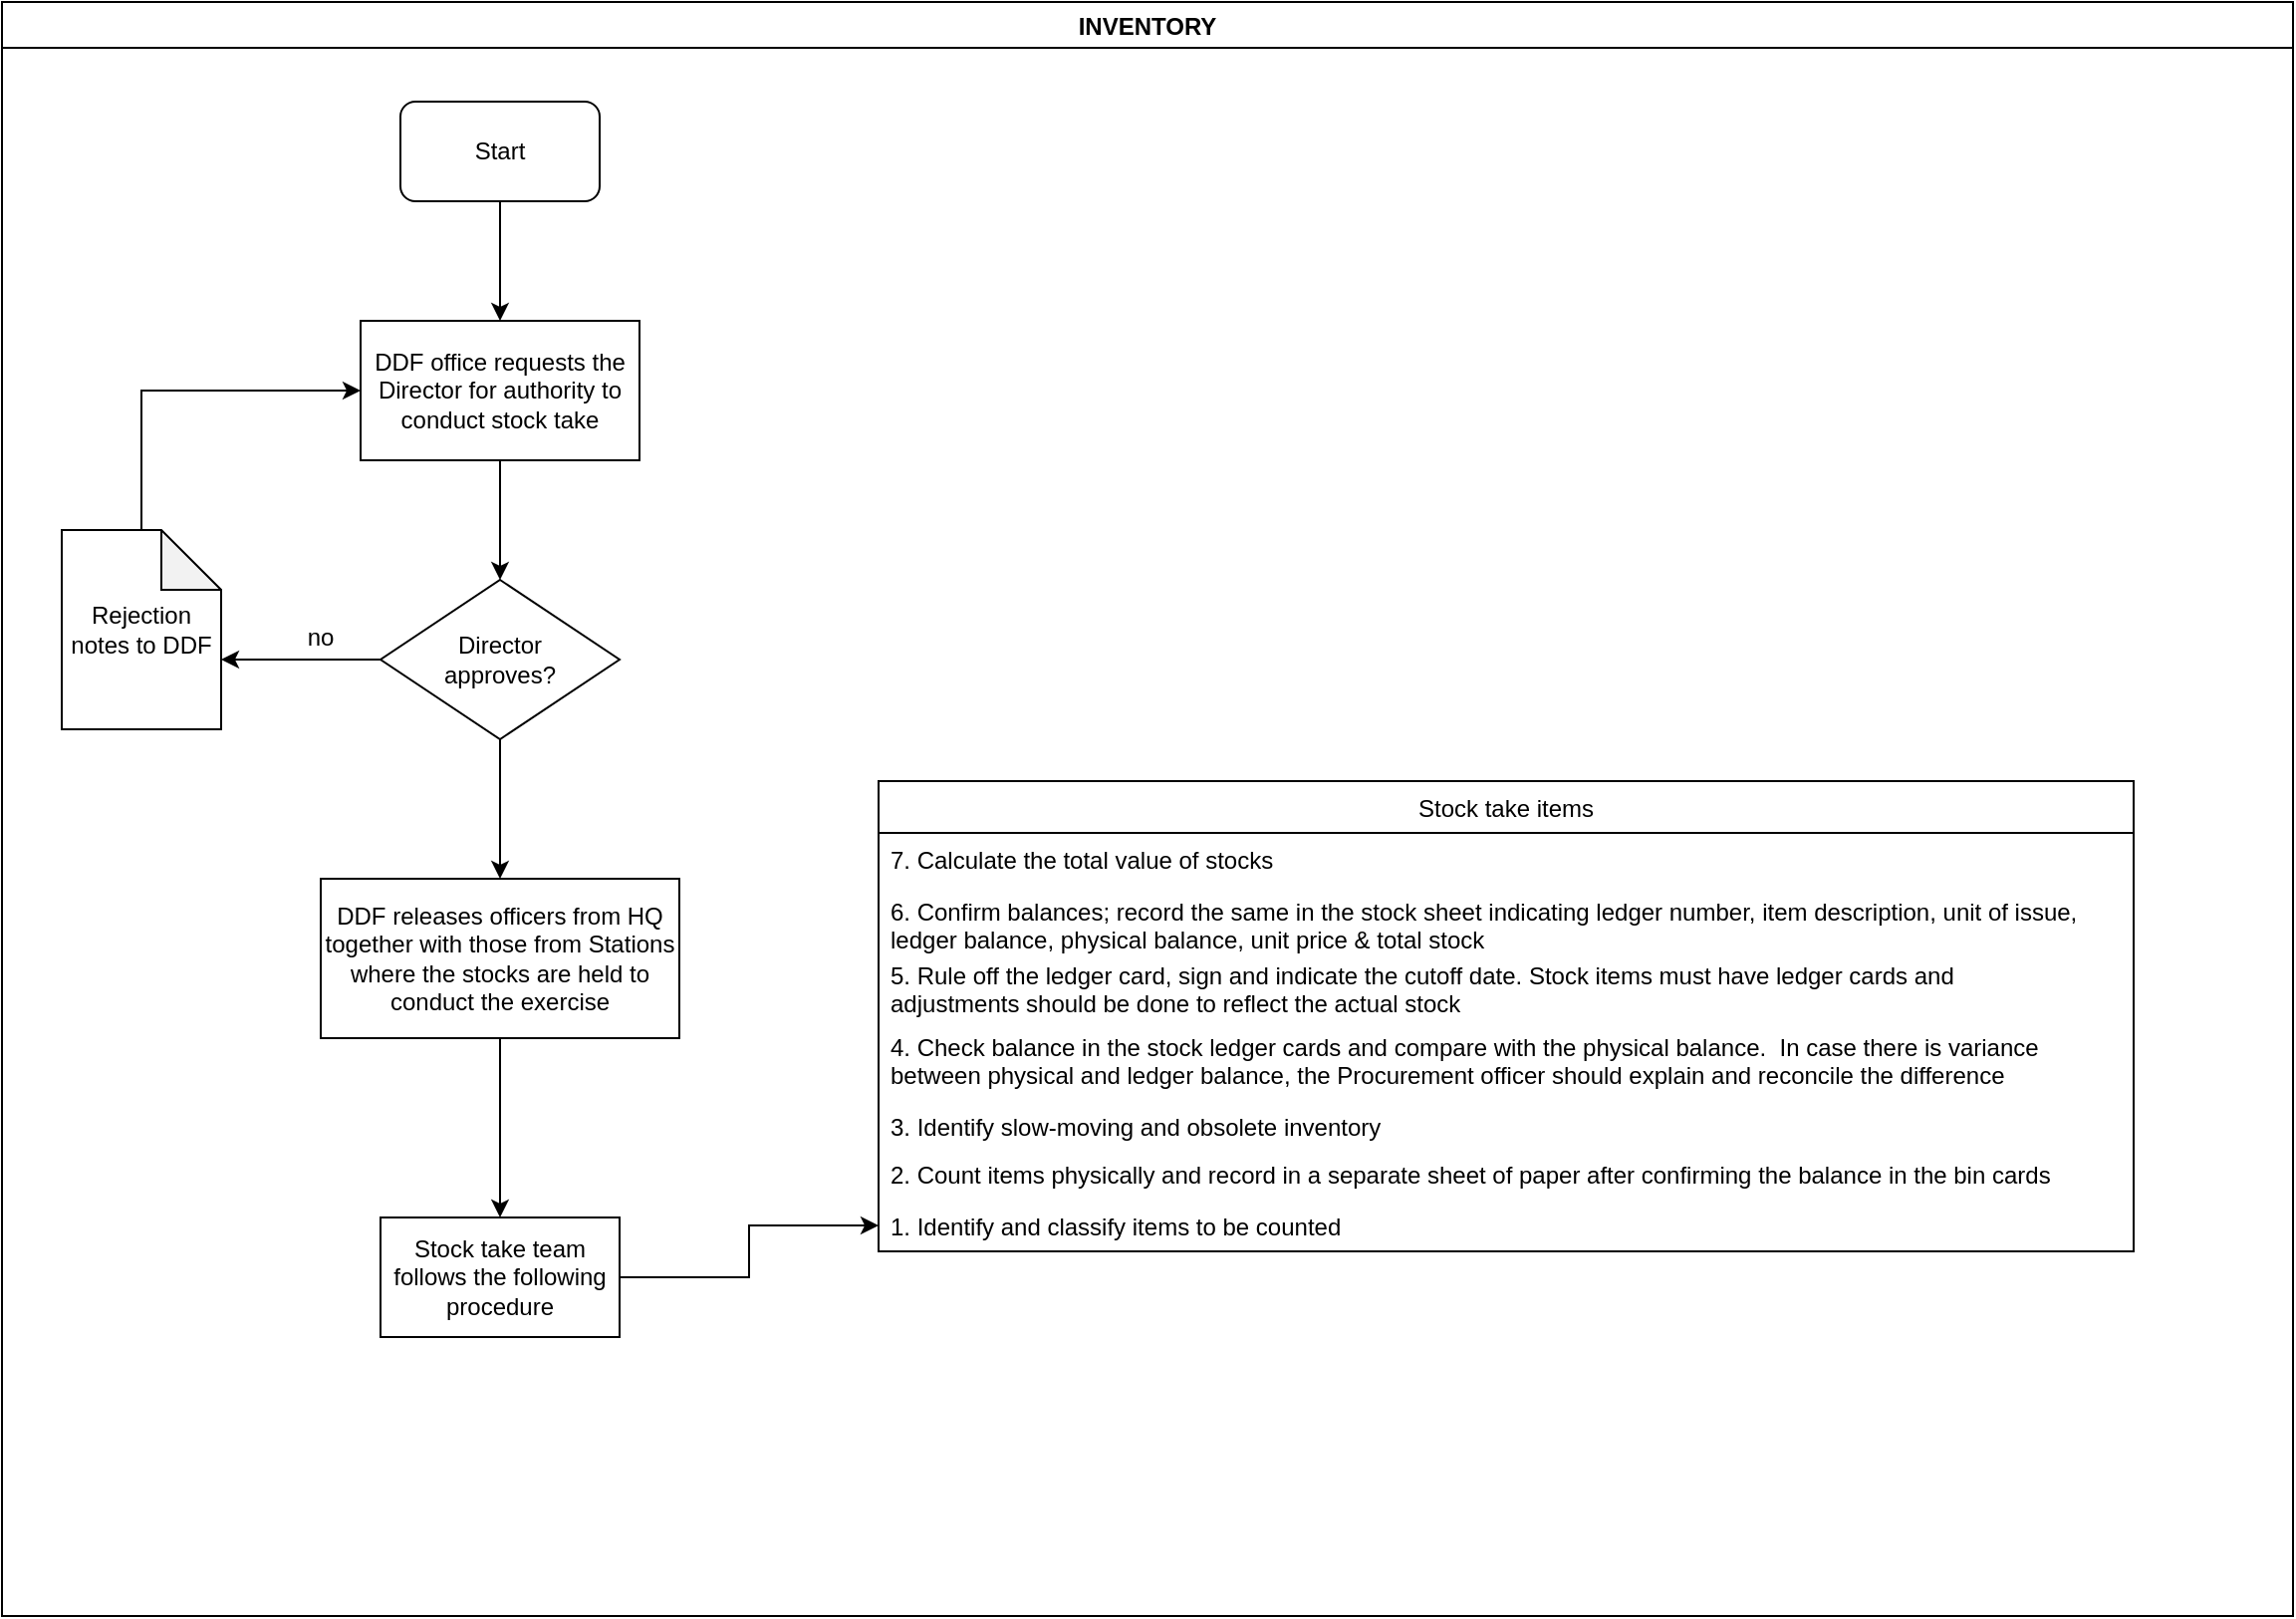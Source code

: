 <mxfile version="13.10.9" type="github">
  <diagram id="rXfBTucpx7ZRULlcOLo7" name="Page-1">
    <mxGraphModel dx="1038" dy="547" grid="1" gridSize="10" guides="1" tooltips="1" connect="1" arrows="1" fold="1" page="1" pageScale="1" pageWidth="1169" pageHeight="827" math="0" shadow="0">
      <root>
        <mxCell id="0" />
        <mxCell id="1" parent="0" />
        <mxCell id="aOSckwdE7s4XpZRk2Xrh-4" value="INVENTORY" style="swimlane;" vertex="1" parent="1">
          <mxGeometry x="10" y="10" width="1150" height="810" as="geometry" />
        </mxCell>
        <mxCell id="aOSckwdE7s4XpZRk2Xrh-5" value="Start" style="rounded=1;whiteSpace=wrap;html=1;" vertex="1" parent="aOSckwdE7s4XpZRk2Xrh-4">
          <mxGeometry x="200" y="50" width="100" height="50" as="geometry" />
        </mxCell>
        <mxCell id="aOSckwdE7s4XpZRk2Xrh-8" value="DDF office requests the Director for authority to conduct stock take" style="rounded=0;whiteSpace=wrap;html=1;" vertex="1" parent="aOSckwdE7s4XpZRk2Xrh-4">
          <mxGeometry x="180" y="160" width="140" height="70" as="geometry" />
        </mxCell>
        <mxCell id="aOSckwdE7s4XpZRk2Xrh-7" value="" style="edgeStyle=orthogonalEdgeStyle;rounded=0;orthogonalLoop=1;jettySize=auto;html=1;entryX=0.5;entryY=0;entryDx=0;entryDy=0;" edge="1" parent="aOSckwdE7s4XpZRk2Xrh-4" source="aOSckwdE7s4XpZRk2Xrh-5" target="aOSckwdE7s4XpZRk2Xrh-8">
          <mxGeometry relative="1" as="geometry">
            <mxPoint x="250" y="165" as="targetPoint" />
          </mxGeometry>
        </mxCell>
        <mxCell id="aOSckwdE7s4XpZRk2Xrh-11" value="&lt;div&gt;Director&lt;/div&gt;&lt;div&gt;approves?&lt;/div&gt;" style="rhombus;whiteSpace=wrap;html=1;" vertex="1" parent="aOSckwdE7s4XpZRk2Xrh-4">
          <mxGeometry x="190" y="290" width="120" height="80" as="geometry" />
        </mxCell>
        <mxCell id="aOSckwdE7s4XpZRk2Xrh-10" value="" style="edgeStyle=orthogonalEdgeStyle;rounded=0;orthogonalLoop=1;jettySize=auto;html=1;entryX=0.5;entryY=0;entryDx=0;entryDy=0;" edge="1" parent="aOSckwdE7s4XpZRk2Xrh-4" source="aOSckwdE7s4XpZRk2Xrh-8" target="aOSckwdE7s4XpZRk2Xrh-11">
          <mxGeometry relative="1" as="geometry">
            <mxPoint x="250" y="315" as="targetPoint" />
          </mxGeometry>
        </mxCell>
        <mxCell id="aOSckwdE7s4XpZRk2Xrh-12" value="Rejection notes to DDF" style="shape=note;whiteSpace=wrap;html=1;backgroundOutline=1;darkOpacity=0.05;" vertex="1" parent="aOSckwdE7s4XpZRk2Xrh-4">
          <mxGeometry x="30" y="265" width="80" height="100" as="geometry" />
        </mxCell>
        <mxCell id="aOSckwdE7s4XpZRk2Xrh-14" value="" style="edgeStyle=orthogonalEdgeStyle;rounded=0;orthogonalLoop=1;jettySize=auto;html=1;entryX=0;entryY=0;entryDx=80;entryDy=65;entryPerimeter=0;" edge="1" parent="aOSckwdE7s4XpZRk2Xrh-4" source="aOSckwdE7s4XpZRk2Xrh-11" target="aOSckwdE7s4XpZRk2Xrh-12">
          <mxGeometry relative="1" as="geometry">
            <mxPoint x="110" y="330" as="targetPoint" />
          </mxGeometry>
        </mxCell>
        <mxCell id="aOSckwdE7s4XpZRk2Xrh-16" value="" style="edgeStyle=orthogonalEdgeStyle;rounded=0;orthogonalLoop=1;jettySize=auto;html=1;entryX=0;entryY=0.5;entryDx=0;entryDy=0;" edge="1" parent="aOSckwdE7s4XpZRk2Xrh-4" source="aOSckwdE7s4XpZRk2Xrh-12" target="aOSckwdE7s4XpZRk2Xrh-8">
          <mxGeometry relative="1" as="geometry">
            <mxPoint x="70" y="175" as="targetPoint" />
            <Array as="points">
              <mxPoint x="70" y="195" />
            </Array>
          </mxGeometry>
        </mxCell>
        <mxCell id="aOSckwdE7s4XpZRk2Xrh-17" value="no" style="text;html=1;strokeColor=none;fillColor=none;align=center;verticalAlign=middle;whiteSpace=wrap;rounded=0;" vertex="1" parent="aOSckwdE7s4XpZRk2Xrh-4">
          <mxGeometry x="140" y="309" width="40" height="20" as="geometry" />
        </mxCell>
        <mxCell id="aOSckwdE7s4XpZRk2Xrh-24" value="Stock take items" style="swimlane;fontStyle=0;childLayout=stackLayout;horizontal=1;startSize=26;fillColor=none;horizontalStack=0;resizeParent=1;resizeParentMax=0;resizeLast=0;collapsible=1;marginBottom=0;" vertex="1" parent="aOSckwdE7s4XpZRk2Xrh-4">
          <mxGeometry x="440" y="391" width="630" height="236" as="geometry" />
        </mxCell>
        <mxCell id="aOSckwdE7s4XpZRk2Xrh-26" value="7. Calculate the total value of stocks" style="text;strokeColor=none;fillColor=none;align=left;verticalAlign=top;spacingLeft=4;spacingRight=4;overflow=hidden;rotatable=0;points=[[0,0.5],[1,0.5]];portConstraint=eastwest;" vertex="1" parent="aOSckwdE7s4XpZRk2Xrh-24">
          <mxGeometry y="26" width="630" height="26" as="geometry" />
        </mxCell>
        <mxCell id="aOSckwdE7s4XpZRk2Xrh-27" value="6. Confirm balances; record the same in the stock sheet indicating ledger number, item description, unit of issue, &#xa;ledger balance, physical balance, unit price &amp; total stock" style="text;strokeColor=none;fillColor=none;align=left;verticalAlign=top;spacingLeft=4;spacingRight=4;overflow=hidden;rotatable=0;points=[[0,0.5],[1,0.5]];portConstraint=eastwest;" vertex="1" parent="aOSckwdE7s4XpZRk2Xrh-24">
          <mxGeometry y="52" width="630" height="32" as="geometry" />
        </mxCell>
        <mxCell id="aOSckwdE7s4XpZRk2Xrh-28" value="5. Rule off the ledger card, sign and indicate the cutoff date. Stock items must have ledger cards and &#xa;adjustments should be done to reflect the actual stock" style="text;strokeColor=none;fillColor=none;align=left;verticalAlign=top;spacingLeft=4;spacingRight=4;overflow=hidden;rotatable=0;points=[[0,0.5],[1,0.5]];portConstraint=eastwest;" vertex="1" parent="aOSckwdE7s4XpZRk2Xrh-24">
          <mxGeometry y="84" width="630" height="36" as="geometry" />
        </mxCell>
        <mxCell id="aOSckwdE7s4XpZRk2Xrh-29" value="4. Check balance in the stock ledger cards and compare with the physical balance.  In case there is variance &#xa;between physical and ledger balance, the Procurement officer should explain and reconcile the difference" style="text;strokeColor=none;fillColor=none;align=left;verticalAlign=top;spacingLeft=4;spacingRight=4;overflow=hidden;rotatable=0;points=[[0,0.5],[1,0.5]];portConstraint=eastwest;" vertex="1" parent="aOSckwdE7s4XpZRk2Xrh-24">
          <mxGeometry y="120" width="630" height="40" as="geometry" />
        </mxCell>
        <mxCell id="aOSckwdE7s4XpZRk2Xrh-30" value="3. Identify slow-moving and obsolete inventory" style="text;strokeColor=none;fillColor=none;align=left;verticalAlign=top;spacingLeft=4;spacingRight=4;overflow=hidden;rotatable=0;points=[[0,0.5],[1,0.5]];portConstraint=eastwest;" vertex="1" parent="aOSckwdE7s4XpZRk2Xrh-24">
          <mxGeometry y="160" width="630" height="24" as="geometry" />
        </mxCell>
        <mxCell id="aOSckwdE7s4XpZRk2Xrh-31" value="2. Count items physically and record in a separate sheet of paper after confirming the balance in the bin cards" style="text;strokeColor=none;fillColor=none;align=left;verticalAlign=top;spacingLeft=4;spacingRight=4;overflow=hidden;rotatable=0;points=[[0,0.5],[1,0.5]];portConstraint=eastwest;" vertex="1" parent="aOSckwdE7s4XpZRk2Xrh-24">
          <mxGeometry y="184" width="630" height="26" as="geometry" />
        </mxCell>
        <mxCell id="aOSckwdE7s4XpZRk2Xrh-32" value="1. Identify and classify items to be counted" style="text;strokeColor=none;fillColor=none;align=left;verticalAlign=top;spacingLeft=4;spacingRight=4;overflow=hidden;rotatable=0;points=[[0,0.5],[1,0.5]];portConstraint=eastwest;" vertex="1" parent="aOSckwdE7s4XpZRk2Xrh-24">
          <mxGeometry y="210" width="630" height="26" as="geometry" />
        </mxCell>
        <mxCell id="aOSckwdE7s4XpZRk2Xrh-23" value="" style="edgeStyle=orthogonalEdgeStyle;rounded=0;orthogonalLoop=1;jettySize=auto;html=1;" edge="1" parent="1" source="aOSckwdE7s4XpZRk2Xrh-20" target="aOSckwdE7s4XpZRk2Xrh-22">
          <mxGeometry relative="1" as="geometry" />
        </mxCell>
        <mxCell id="aOSckwdE7s4XpZRk2Xrh-20" value="DDF releases officers from HQ together with those from Stations where the stocks are held to conduct the exercise" style="whiteSpace=wrap;html=1;" vertex="1" parent="1">
          <mxGeometry x="170" y="450" width="180" height="80" as="geometry" />
        </mxCell>
        <mxCell id="aOSckwdE7s4XpZRk2Xrh-21" value="" style="edgeStyle=orthogonalEdgeStyle;rounded=0;orthogonalLoop=1;jettySize=auto;html=1;" edge="1" parent="1" source="aOSckwdE7s4XpZRk2Xrh-11" target="aOSckwdE7s4XpZRk2Xrh-20">
          <mxGeometry relative="1" as="geometry" />
        </mxCell>
        <mxCell id="aOSckwdE7s4XpZRk2Xrh-34" value="" style="edgeStyle=orthogonalEdgeStyle;rounded=0;orthogonalLoop=1;jettySize=auto;html=1;entryX=0;entryY=0.5;entryDx=0;entryDy=0;" edge="1" parent="1" source="aOSckwdE7s4XpZRk2Xrh-22" target="aOSckwdE7s4XpZRk2Xrh-32">
          <mxGeometry relative="1" as="geometry">
            <mxPoint x="400" y="650" as="targetPoint" />
          </mxGeometry>
        </mxCell>
        <mxCell id="aOSckwdE7s4XpZRk2Xrh-22" value="Stock take team follows the following procedure" style="whiteSpace=wrap;html=1;" vertex="1" parent="1">
          <mxGeometry x="200" y="620" width="120" height="60" as="geometry" />
        </mxCell>
      </root>
    </mxGraphModel>
  </diagram>
</mxfile>
